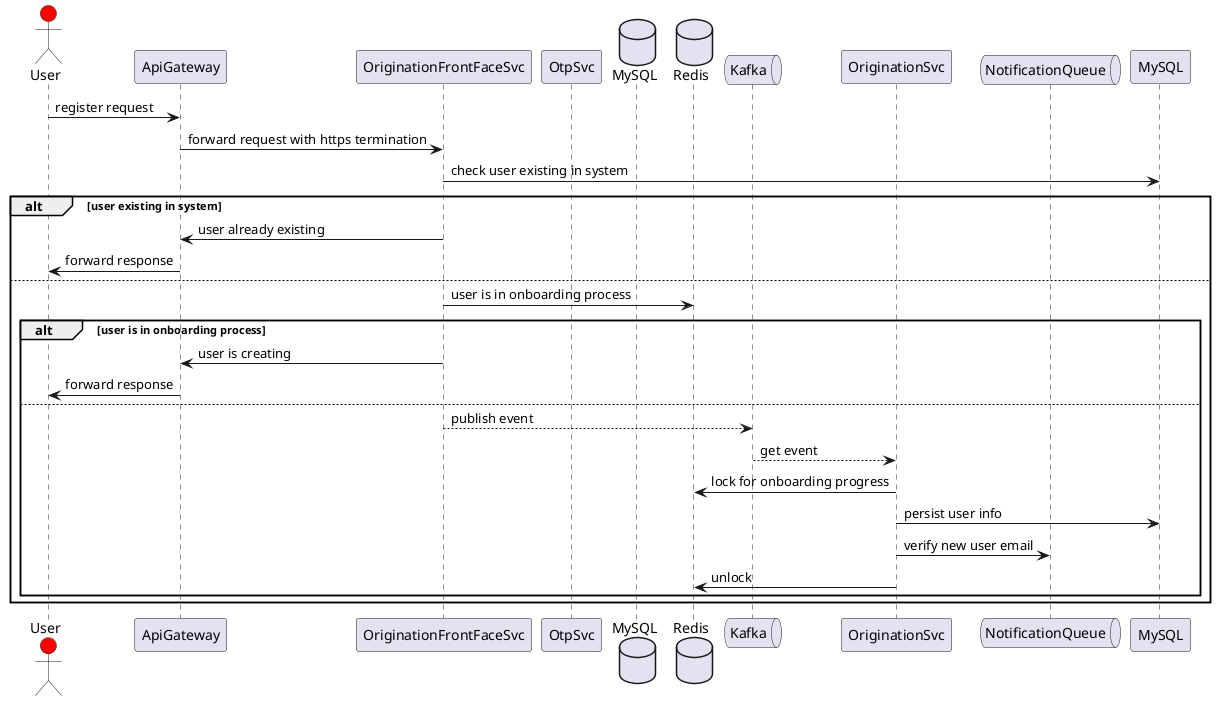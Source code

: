 @startuml
actor User#red
participant ApiGateway as APIGW
participant OriginationFrontFaceSvc as originffsvc
participant OtpSvc as otpsvc
database    MySQL    as db
database    Redis    as cache
queue    Kafka    as kafka
participant OriginationSvc as originsvc
queue    NotificationQueue    as notifyEvent


User -> APIGW : register request
APIGW -> originffsvc : forward request with https termination
originffsvc -> MySQL : check user existing in system 
alt user existing in system
    originffsvc -> APIGW: user already existing
    APIGW -> User: forward response
else
    originffsvc -> cache : user is in onboarding process
    alt user is in onboarding process
        originffsvc -> APIGW: user is creating
        APIGW -> User: forward response
    else

        originffsvc --> kafka : publish event
        kafka --> originsvc: get event
        originsvc -> cache: lock for onboarding progress
        originsvc -> MySQL: persist user info
        originsvc -> notifyEvent: verify new user email
        originsvc -> cache: unlock
    end
end

@enduml